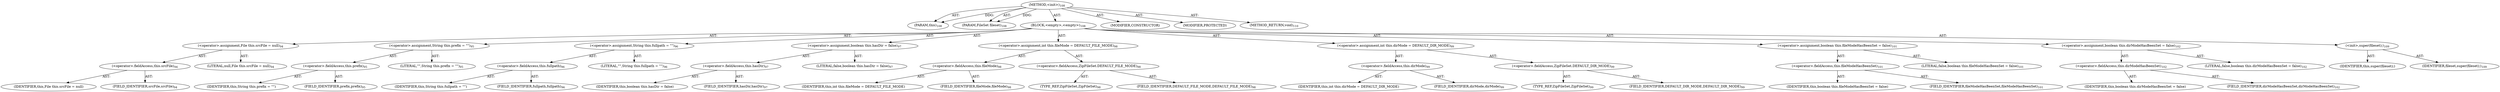 digraph "&lt;init&gt;" {  
"111669149697" [label = <(METHOD,&lt;init&gt;)<SUB>108</SUB>> ]
"115964117009" [label = <(PARAM,this)<SUB>108</SUB>> ]
"115964117011" [label = <(PARAM,FileSet fileset)<SUB>108</SUB>> ]
"25769803777" [label = <(BLOCK,&lt;empty&gt;,&lt;empty&gt;)<SUB>108</SUB>> ]
"30064771093" [label = <(&lt;operator&gt;.assignment,File this.srcFile = null)<SUB>94</SUB>> ]
"30064771094" [label = <(&lt;operator&gt;.fieldAccess,this.srcFile)<SUB>94</SUB>> ]
"68719476785" [label = <(IDENTIFIER,this,File this.srcFile = null)> ]
"55834574858" [label = <(FIELD_IDENTIFIER,srcFile,srcFile)<SUB>94</SUB>> ]
"90194313222" [label = <(LITERAL,null,File this.srcFile = null)<SUB>94</SUB>> ]
"30064771095" [label = <(&lt;operator&gt;.assignment,String this.prefix = &quot;&quot;)<SUB>95</SUB>> ]
"30064771096" [label = <(&lt;operator&gt;.fieldAccess,this.prefix)<SUB>95</SUB>> ]
"68719476786" [label = <(IDENTIFIER,this,String this.prefix = &quot;&quot;)> ]
"55834574859" [label = <(FIELD_IDENTIFIER,prefix,prefix)<SUB>95</SUB>> ]
"90194313223" [label = <(LITERAL,&quot;&quot;,String this.prefix = &quot;&quot;)<SUB>95</SUB>> ]
"30064771097" [label = <(&lt;operator&gt;.assignment,String this.fullpath = &quot;&quot;)<SUB>96</SUB>> ]
"30064771098" [label = <(&lt;operator&gt;.fieldAccess,this.fullpath)<SUB>96</SUB>> ]
"68719476787" [label = <(IDENTIFIER,this,String this.fullpath = &quot;&quot;)> ]
"55834574860" [label = <(FIELD_IDENTIFIER,fullpath,fullpath)<SUB>96</SUB>> ]
"90194313224" [label = <(LITERAL,&quot;&quot;,String this.fullpath = &quot;&quot;)<SUB>96</SUB>> ]
"30064771099" [label = <(&lt;operator&gt;.assignment,boolean this.hasDir = false)<SUB>97</SUB>> ]
"30064771100" [label = <(&lt;operator&gt;.fieldAccess,this.hasDir)<SUB>97</SUB>> ]
"68719476788" [label = <(IDENTIFIER,this,boolean this.hasDir = false)> ]
"55834574861" [label = <(FIELD_IDENTIFIER,hasDir,hasDir)<SUB>97</SUB>> ]
"90194313225" [label = <(LITERAL,false,boolean this.hasDir = false)<SUB>97</SUB>> ]
"30064771101" [label = <(&lt;operator&gt;.assignment,int this.fileMode = DEFAULT_FILE_MODE)<SUB>98</SUB>> ]
"30064771102" [label = <(&lt;operator&gt;.fieldAccess,this.fileMode)<SUB>98</SUB>> ]
"68719476789" [label = <(IDENTIFIER,this,int this.fileMode = DEFAULT_FILE_MODE)> ]
"55834574862" [label = <(FIELD_IDENTIFIER,fileMode,fileMode)<SUB>98</SUB>> ]
"30064771103" [label = <(&lt;operator&gt;.fieldAccess,ZipFileSet.DEFAULT_FILE_MODE)<SUB>98</SUB>> ]
"180388626434" [label = <(TYPE_REF,ZipFileSet,ZipFileSet)<SUB>98</SUB>> ]
"55834574863" [label = <(FIELD_IDENTIFIER,DEFAULT_FILE_MODE,DEFAULT_FILE_MODE)<SUB>98</SUB>> ]
"30064771104" [label = <(&lt;operator&gt;.assignment,int this.dirMode = DEFAULT_DIR_MODE)<SUB>99</SUB>> ]
"30064771105" [label = <(&lt;operator&gt;.fieldAccess,this.dirMode)<SUB>99</SUB>> ]
"68719476790" [label = <(IDENTIFIER,this,int this.dirMode = DEFAULT_DIR_MODE)> ]
"55834574864" [label = <(FIELD_IDENTIFIER,dirMode,dirMode)<SUB>99</SUB>> ]
"30064771106" [label = <(&lt;operator&gt;.fieldAccess,ZipFileSet.DEFAULT_DIR_MODE)<SUB>99</SUB>> ]
"180388626435" [label = <(TYPE_REF,ZipFileSet,ZipFileSet)<SUB>99</SUB>> ]
"55834574865" [label = <(FIELD_IDENTIFIER,DEFAULT_DIR_MODE,DEFAULT_DIR_MODE)<SUB>99</SUB>> ]
"30064771107" [label = <(&lt;operator&gt;.assignment,boolean this.fileModeHasBeenSet = false)<SUB>101</SUB>> ]
"30064771108" [label = <(&lt;operator&gt;.fieldAccess,this.fileModeHasBeenSet)<SUB>101</SUB>> ]
"68719476791" [label = <(IDENTIFIER,this,boolean this.fileModeHasBeenSet = false)> ]
"55834574866" [label = <(FIELD_IDENTIFIER,fileModeHasBeenSet,fileModeHasBeenSet)<SUB>101</SUB>> ]
"90194313226" [label = <(LITERAL,false,boolean this.fileModeHasBeenSet = false)<SUB>101</SUB>> ]
"30064771109" [label = <(&lt;operator&gt;.assignment,boolean this.dirModeHasBeenSet = false)<SUB>102</SUB>> ]
"30064771110" [label = <(&lt;operator&gt;.fieldAccess,this.dirModeHasBeenSet)<SUB>102</SUB>> ]
"68719476792" [label = <(IDENTIFIER,this,boolean this.dirModeHasBeenSet = false)> ]
"55834574867" [label = <(FIELD_IDENTIFIER,dirModeHasBeenSet,dirModeHasBeenSet)<SUB>102</SUB>> ]
"90194313227" [label = <(LITERAL,false,boolean this.dirModeHasBeenSet = false)<SUB>102</SUB>> ]
"30064771073" [label = <(&lt;init&gt;,super(fileset);)<SUB>109</SUB>> ]
"68719476773" [label = <(IDENTIFIER,this,super(fileset);)> ]
"68719476775" [label = <(IDENTIFIER,fileset,super(fileset);)<SUB>109</SUB>> ]
"133143986190" [label = <(MODIFIER,CONSTRUCTOR)> ]
"133143986191" [label = <(MODIFIER,PROTECTED)> ]
"128849018881" [label = <(METHOD_RETURN,void)<SUB>110</SUB>> ]
  "111669149697" -> "115964117009"  [ label = "AST: "] 
  "111669149697" -> "115964117011"  [ label = "AST: "] 
  "111669149697" -> "25769803777"  [ label = "AST: "] 
  "111669149697" -> "133143986190"  [ label = "AST: "] 
  "111669149697" -> "133143986191"  [ label = "AST: "] 
  "111669149697" -> "128849018881"  [ label = "AST: "] 
  "25769803777" -> "30064771093"  [ label = "AST: "] 
  "25769803777" -> "30064771095"  [ label = "AST: "] 
  "25769803777" -> "30064771097"  [ label = "AST: "] 
  "25769803777" -> "30064771099"  [ label = "AST: "] 
  "25769803777" -> "30064771101"  [ label = "AST: "] 
  "25769803777" -> "30064771104"  [ label = "AST: "] 
  "25769803777" -> "30064771107"  [ label = "AST: "] 
  "25769803777" -> "30064771109"  [ label = "AST: "] 
  "25769803777" -> "30064771073"  [ label = "AST: "] 
  "30064771093" -> "30064771094"  [ label = "AST: "] 
  "30064771093" -> "90194313222"  [ label = "AST: "] 
  "30064771094" -> "68719476785"  [ label = "AST: "] 
  "30064771094" -> "55834574858"  [ label = "AST: "] 
  "30064771095" -> "30064771096"  [ label = "AST: "] 
  "30064771095" -> "90194313223"  [ label = "AST: "] 
  "30064771096" -> "68719476786"  [ label = "AST: "] 
  "30064771096" -> "55834574859"  [ label = "AST: "] 
  "30064771097" -> "30064771098"  [ label = "AST: "] 
  "30064771097" -> "90194313224"  [ label = "AST: "] 
  "30064771098" -> "68719476787"  [ label = "AST: "] 
  "30064771098" -> "55834574860"  [ label = "AST: "] 
  "30064771099" -> "30064771100"  [ label = "AST: "] 
  "30064771099" -> "90194313225"  [ label = "AST: "] 
  "30064771100" -> "68719476788"  [ label = "AST: "] 
  "30064771100" -> "55834574861"  [ label = "AST: "] 
  "30064771101" -> "30064771102"  [ label = "AST: "] 
  "30064771101" -> "30064771103"  [ label = "AST: "] 
  "30064771102" -> "68719476789"  [ label = "AST: "] 
  "30064771102" -> "55834574862"  [ label = "AST: "] 
  "30064771103" -> "180388626434"  [ label = "AST: "] 
  "30064771103" -> "55834574863"  [ label = "AST: "] 
  "30064771104" -> "30064771105"  [ label = "AST: "] 
  "30064771104" -> "30064771106"  [ label = "AST: "] 
  "30064771105" -> "68719476790"  [ label = "AST: "] 
  "30064771105" -> "55834574864"  [ label = "AST: "] 
  "30064771106" -> "180388626435"  [ label = "AST: "] 
  "30064771106" -> "55834574865"  [ label = "AST: "] 
  "30064771107" -> "30064771108"  [ label = "AST: "] 
  "30064771107" -> "90194313226"  [ label = "AST: "] 
  "30064771108" -> "68719476791"  [ label = "AST: "] 
  "30064771108" -> "55834574866"  [ label = "AST: "] 
  "30064771109" -> "30064771110"  [ label = "AST: "] 
  "30064771109" -> "90194313227"  [ label = "AST: "] 
  "30064771110" -> "68719476792"  [ label = "AST: "] 
  "30064771110" -> "55834574867"  [ label = "AST: "] 
  "30064771073" -> "68719476773"  [ label = "AST: "] 
  "30064771073" -> "68719476775"  [ label = "AST: "] 
  "111669149697" -> "115964117009"  [ label = "DDG: "] 
  "111669149697" -> "115964117011"  [ label = "DDG: "] 
}
